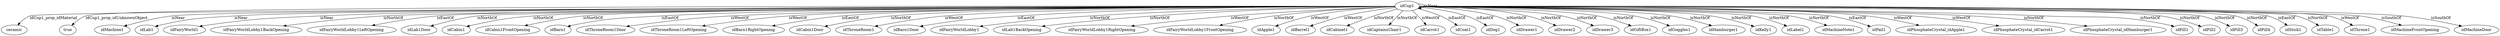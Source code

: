 digraph  {
idCup1 [node_type=entity_node];
ceramic [node_type=property_node];
true [node_type=property_node];
idMachine1 [node_type=entity_node];
idLab1 [node_type=entity_node];
idFairyWorld1 [node_type=entity_node];
idFairyWorldLobby1BackOpening [node_type=entity_node];
idFairyWorldLobby1LeftOpening [node_type=entity_node];
idLab1Door [node_type=entity_node];
idCabin1 [node_type=entity_node];
idCabin1FrontOpening [node_type=entity_node];
idBarn1 [node_type=entity_node];
idThroneRoom1Door [node_type=entity_node];
idThroneRoom1LeftOpening [node_type=entity_node];
idBarn1RightOpening [node_type=entity_node];
idCabin1Door [node_type=entity_node];
idThroneRoom1 [node_type=entity_node];
idBarn1Door [node_type=entity_node];
idFairyWorldLobby1 [node_type=entity_node];
idLab1BackOpening [node_type=entity_node];
idFairyWorldLobby1RightOpening [node_type=entity_node];
idFairyWorldLobby1FrontOpening [node_type=entity_node];
idApple1 [node_type=entity_node];
idBarrel1 [node_type=entity_node];
idCabinet1 [node_type=entity_node];
idCaptainsChair1 [node_type=entity_node];
idCarrot1 [node_type=entity_node];
idCoat1 [node_type=entity_node];
idDog1 [node_type=entity_node];
idDrawer1 [node_type=entity_node];
idDrawer2 [node_type=entity_node];
idDrawer3 [node_type=entity_node];
idGiftBox1 [node_type=entity_node];
idGoggles1 [node_type=entity_node];
idHamburger1 [node_type=entity_node];
idKelly1 [node_type=entity_node];
idLabel1 [node_type=entity_node];
idMachineNote1 [node_type=entity_node];
idPail1 [node_type=entity_node];
idPhosphateCrystal_idApple1 [node_type=entity_node];
idPhosphateCrystal_idCarrot1 [node_type=entity_node];
idPhosphateCrystal_idHamburger1 [node_type=entity_node];
idPill1 [node_type=entity_node];
idPill2 [node_type=entity_node];
idPill3 [node_type=entity_node];
idPill4 [node_type=entity_node];
idStick1 [node_type=entity_node];
idTable1 [node_type=entity_node];
idThrone1 [node_type=entity_node];
idMachineFrontOpening [node_type=entity_node];
idMachineDoor [node_type=entity_node];
idCup1 -> ceramic  [edge_type=property, label=idCup1_prop_idMaterial];
idCup1 -> true  [edge_type=property, label=idCup1_prop_idUnknownObject];
idCup1 -> idMachine1  [edge_type=relationship, label=isNear];
idCup1 -> idLab1  [edge_type=relationship, label=isNear];
idCup1 -> idFairyWorld1  [edge_type=relationship, label=isNear];
idCup1 -> idCup1  [edge_type=relationship, label=isNear];
idCup1 -> idFairyWorldLobby1BackOpening  [edge_type=relationship, label=isNorthOf];
idCup1 -> idFairyWorldLobby1LeftOpening  [edge_type=relationship, label=isEastOf];
idCup1 -> idLab1Door  [edge_type=relationship, label=isNorthOf];
idCup1 -> idCabin1  [edge_type=relationship, label=isNorthOf];
idCup1 -> idCabin1FrontOpening  [edge_type=relationship, label=isNorthOf];
idCup1 -> idBarn1  [edge_type=relationship, label=isEastOf];
idCup1 -> idThroneRoom1Door  [edge_type=relationship, label=isWestOf];
idCup1 -> idThroneRoom1LeftOpening  [edge_type=relationship, label=isWestOf];
idCup1 -> idBarn1RightOpening  [edge_type=relationship, label=isEastOf];
idCup1 -> idCabin1Door  [edge_type=relationship, label=isNorthOf];
idCup1 -> idThroneRoom1  [edge_type=relationship, label=isWestOf];
idCup1 -> idBarn1Door  [edge_type=relationship, label=isEastOf];
idCup1 -> idFairyWorldLobby1  [edge_type=relationship, label=isNorthOf];
idCup1 -> idLab1BackOpening  [edge_type=relationship, label=isNorthOf];
idCup1 -> idFairyWorldLobby1RightOpening  [edge_type=relationship, label=isWestOf];
idCup1 -> idFairyWorldLobby1FrontOpening  [edge_type=relationship, label=isNorthOf];
idCup1 -> idApple1  [edge_type=relationship, label=isWestOf];
idCup1 -> idBarrel1  [edge_type=relationship, label=isWestOf];
idCup1 -> idCabinet1  [edge_type=relationship, label=isNorthOf];
idCup1 -> idCaptainsChair1  [edge_type=relationship, label=isNorthOf];
idCup1 -> idCarrot1  [edge_type=relationship, label=isWestOf];
idCup1 -> idCoat1  [edge_type=relationship, label=isEastOf];
idCup1 -> idDog1  [edge_type=relationship, label=isEastOf];
idCup1 -> idDrawer1  [edge_type=relationship, label=isNorthOf];
idCup1 -> idDrawer2  [edge_type=relationship, label=isNorthOf];
idCup1 -> idDrawer3  [edge_type=relationship, label=isNorthOf];
idCup1 -> idGiftBox1  [edge_type=relationship, label=isNorthOf];
idCup1 -> idGoggles1  [edge_type=relationship, label=isNorthOf];
idCup1 -> idHamburger1  [edge_type=relationship, label=isNorthOf];
idCup1 -> idKelly1  [edge_type=relationship, label=isNorthOf];
idCup1 -> idLabel1  [edge_type=relationship, label=isNorthOf];
idCup1 -> idMachineNote1  [edge_type=relationship, label=isNorthOf];
idCup1 -> idPail1  [edge_type=relationship, label=isEastOf];
idCup1 -> idPhosphateCrystal_idApple1  [edge_type=relationship, label=isWestOf];
idCup1 -> idPhosphateCrystal_idCarrot1  [edge_type=relationship, label=isWestOf];
idCup1 -> idPhosphateCrystal_idHamburger1  [edge_type=relationship, label=isNorthOf];
idCup1 -> idPill1  [edge_type=relationship, label=isNorthOf];
idCup1 -> idPill2  [edge_type=relationship, label=isNorthOf];
idCup1 -> idPill3  [edge_type=relationship, label=isNorthOf];
idCup1 -> idPill4  [edge_type=relationship, label=isNorthOf];
idCup1 -> idStick1  [edge_type=relationship, label=isEastOf];
idCup1 -> idTable1  [edge_type=relationship, label=isNorthOf];
idCup1 -> idThrone1  [edge_type=relationship, label=isWestOf];
idCup1 -> idMachineFrontOpening  [edge_type=relationship, label=isSouthOf];
idCup1 -> idMachineDoor  [edge_type=relationship, label=isSouthOf];
}
